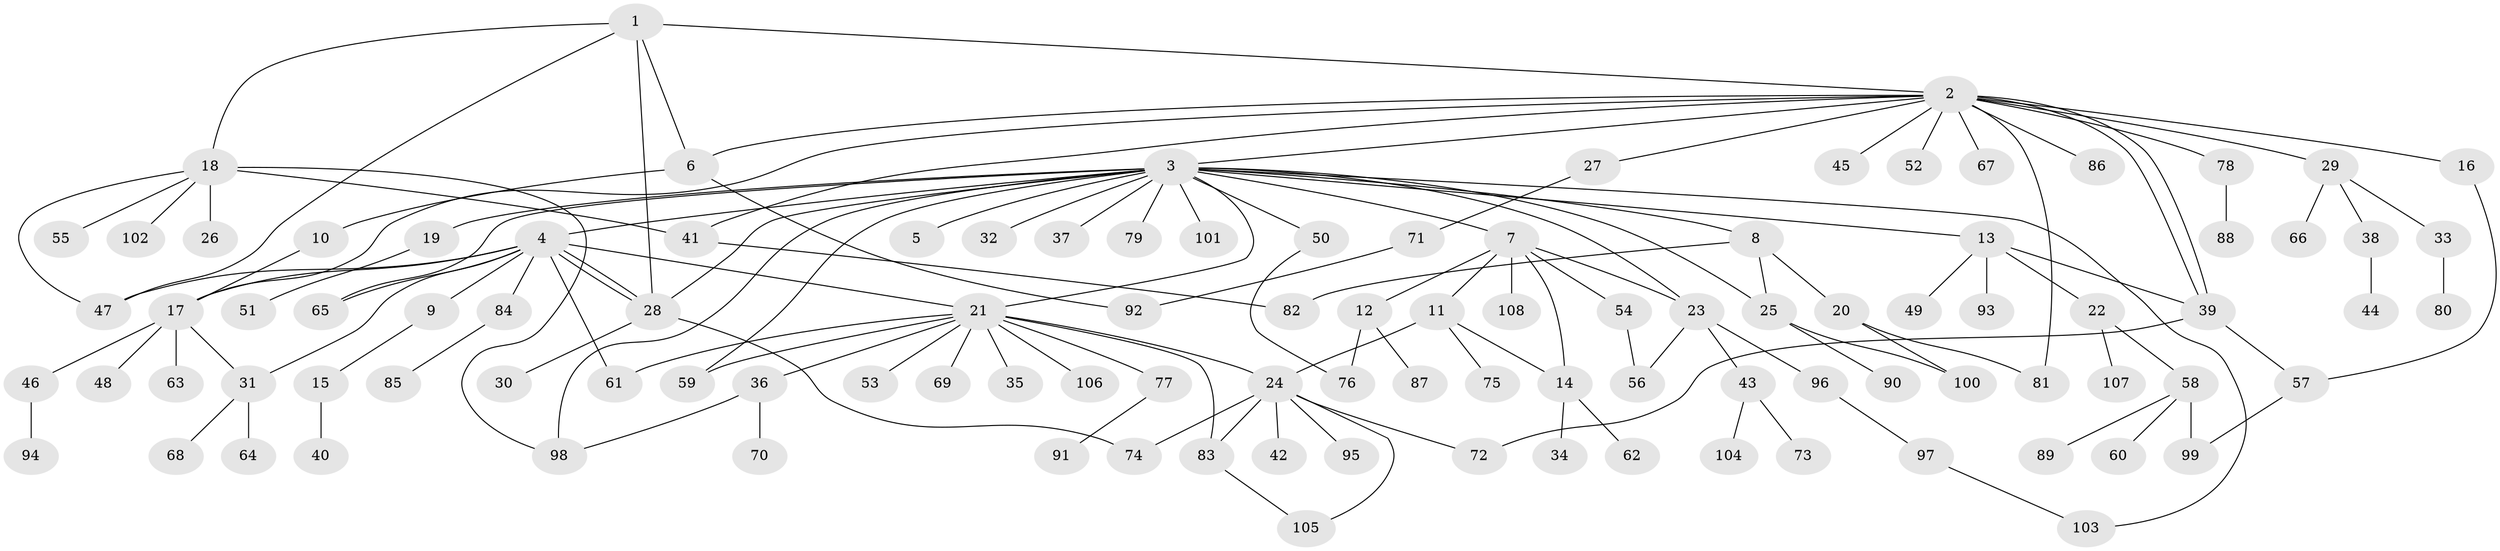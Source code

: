 // Generated by graph-tools (version 1.1) at 2025/25/03/09/25 03:25:53]
// undirected, 108 vertices, 142 edges
graph export_dot {
graph [start="1"]
  node [color=gray90,style=filled];
  1;
  2;
  3;
  4;
  5;
  6;
  7;
  8;
  9;
  10;
  11;
  12;
  13;
  14;
  15;
  16;
  17;
  18;
  19;
  20;
  21;
  22;
  23;
  24;
  25;
  26;
  27;
  28;
  29;
  30;
  31;
  32;
  33;
  34;
  35;
  36;
  37;
  38;
  39;
  40;
  41;
  42;
  43;
  44;
  45;
  46;
  47;
  48;
  49;
  50;
  51;
  52;
  53;
  54;
  55;
  56;
  57;
  58;
  59;
  60;
  61;
  62;
  63;
  64;
  65;
  66;
  67;
  68;
  69;
  70;
  71;
  72;
  73;
  74;
  75;
  76;
  77;
  78;
  79;
  80;
  81;
  82;
  83;
  84;
  85;
  86;
  87;
  88;
  89;
  90;
  91;
  92;
  93;
  94;
  95;
  96;
  97;
  98;
  99;
  100;
  101;
  102;
  103;
  104;
  105;
  106;
  107;
  108;
  1 -- 2;
  1 -- 6;
  1 -- 18;
  1 -- 28;
  1 -- 47;
  2 -- 3;
  2 -- 6;
  2 -- 16;
  2 -- 17;
  2 -- 27;
  2 -- 29;
  2 -- 39;
  2 -- 39;
  2 -- 41;
  2 -- 45;
  2 -- 52;
  2 -- 67;
  2 -- 78;
  2 -- 81;
  2 -- 86;
  3 -- 4;
  3 -- 5;
  3 -- 7;
  3 -- 8;
  3 -- 13;
  3 -- 19;
  3 -- 21;
  3 -- 23;
  3 -- 25;
  3 -- 28;
  3 -- 32;
  3 -- 37;
  3 -- 50;
  3 -- 59;
  3 -- 65;
  3 -- 79;
  3 -- 98;
  3 -- 101;
  3 -- 103;
  4 -- 9;
  4 -- 17;
  4 -- 21;
  4 -- 28;
  4 -- 28;
  4 -- 31;
  4 -- 47;
  4 -- 61;
  4 -- 65;
  4 -- 84;
  6 -- 10;
  6 -- 92;
  7 -- 11;
  7 -- 12;
  7 -- 14;
  7 -- 23;
  7 -- 54;
  7 -- 108;
  8 -- 20;
  8 -- 25;
  8 -- 82;
  9 -- 15;
  10 -- 17;
  11 -- 14;
  11 -- 24;
  11 -- 75;
  12 -- 76;
  12 -- 87;
  13 -- 22;
  13 -- 39;
  13 -- 49;
  13 -- 93;
  14 -- 34;
  14 -- 62;
  15 -- 40;
  16 -- 57;
  17 -- 31;
  17 -- 46;
  17 -- 48;
  17 -- 63;
  18 -- 26;
  18 -- 41;
  18 -- 47;
  18 -- 55;
  18 -- 98;
  18 -- 102;
  19 -- 51;
  20 -- 81;
  20 -- 100;
  21 -- 24;
  21 -- 35;
  21 -- 36;
  21 -- 53;
  21 -- 59;
  21 -- 61;
  21 -- 69;
  21 -- 77;
  21 -- 83;
  21 -- 106;
  22 -- 58;
  22 -- 107;
  23 -- 43;
  23 -- 56;
  23 -- 96;
  24 -- 42;
  24 -- 72;
  24 -- 74;
  24 -- 83;
  24 -- 95;
  24 -- 105;
  25 -- 90;
  25 -- 100;
  27 -- 71;
  28 -- 30;
  28 -- 74;
  29 -- 33;
  29 -- 38;
  29 -- 66;
  31 -- 64;
  31 -- 68;
  33 -- 80;
  36 -- 70;
  36 -- 98;
  38 -- 44;
  39 -- 57;
  39 -- 72;
  41 -- 82;
  43 -- 73;
  43 -- 104;
  46 -- 94;
  50 -- 76;
  54 -- 56;
  57 -- 99;
  58 -- 60;
  58 -- 89;
  58 -- 99;
  71 -- 92;
  77 -- 91;
  78 -- 88;
  83 -- 105;
  84 -- 85;
  96 -- 97;
  97 -- 103;
}
